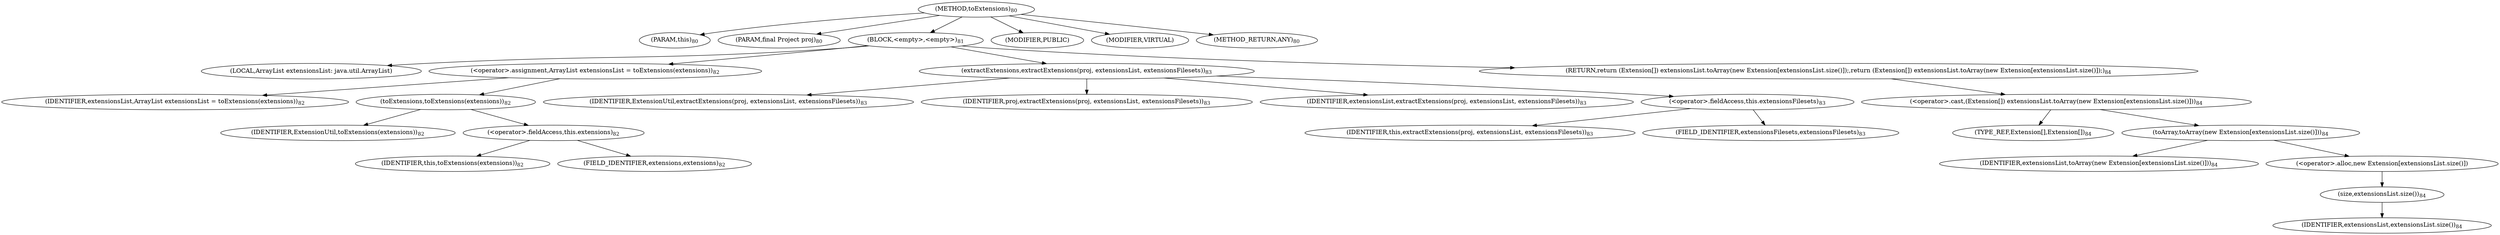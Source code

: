 digraph "toExtensions" {  
"58" [label = <(METHOD,toExtensions)<SUB>80</SUB>> ]
"59" [label = <(PARAM,this)<SUB>80</SUB>> ]
"60" [label = <(PARAM,final Project proj)<SUB>80</SUB>> ]
"61" [label = <(BLOCK,&lt;empty&gt;,&lt;empty&gt;)<SUB>81</SUB>> ]
"62" [label = <(LOCAL,ArrayList extensionsList: java.util.ArrayList)> ]
"63" [label = <(&lt;operator&gt;.assignment,ArrayList extensionsList = toExtensions(extensions))<SUB>82</SUB>> ]
"64" [label = <(IDENTIFIER,extensionsList,ArrayList extensionsList = toExtensions(extensions))<SUB>82</SUB>> ]
"65" [label = <(toExtensions,toExtensions(extensions))<SUB>82</SUB>> ]
"66" [label = <(IDENTIFIER,ExtensionUtil,toExtensions(extensions))<SUB>82</SUB>> ]
"67" [label = <(&lt;operator&gt;.fieldAccess,this.extensions)<SUB>82</SUB>> ]
"68" [label = <(IDENTIFIER,this,toExtensions(extensions))<SUB>82</SUB>> ]
"69" [label = <(FIELD_IDENTIFIER,extensions,extensions)<SUB>82</SUB>> ]
"70" [label = <(extractExtensions,extractExtensions(proj, extensionsList, extensionsFilesets))<SUB>83</SUB>> ]
"71" [label = <(IDENTIFIER,ExtensionUtil,extractExtensions(proj, extensionsList, extensionsFilesets))<SUB>83</SUB>> ]
"72" [label = <(IDENTIFIER,proj,extractExtensions(proj, extensionsList, extensionsFilesets))<SUB>83</SUB>> ]
"73" [label = <(IDENTIFIER,extensionsList,extractExtensions(proj, extensionsList, extensionsFilesets))<SUB>83</SUB>> ]
"74" [label = <(&lt;operator&gt;.fieldAccess,this.extensionsFilesets)<SUB>83</SUB>> ]
"75" [label = <(IDENTIFIER,this,extractExtensions(proj, extensionsList, extensionsFilesets))<SUB>83</SUB>> ]
"76" [label = <(FIELD_IDENTIFIER,extensionsFilesets,extensionsFilesets)<SUB>83</SUB>> ]
"77" [label = <(RETURN,return (Extension[]) extensionsList.toArray(new Extension[extensionsList.size()]);,return (Extension[]) extensionsList.toArray(new Extension[extensionsList.size()]);)<SUB>84</SUB>> ]
"78" [label = <(&lt;operator&gt;.cast,(Extension[]) extensionsList.toArray(new Extension[extensionsList.size()]))<SUB>84</SUB>> ]
"79" [label = <(TYPE_REF,Extension[],Extension[])<SUB>84</SUB>> ]
"80" [label = <(toArray,toArray(new Extension[extensionsList.size()]))<SUB>84</SUB>> ]
"81" [label = <(IDENTIFIER,extensionsList,toArray(new Extension[extensionsList.size()]))<SUB>84</SUB>> ]
"82" [label = <(&lt;operator&gt;.alloc,new Extension[extensionsList.size()])> ]
"83" [label = <(size,extensionsList.size())<SUB>84</SUB>> ]
"84" [label = <(IDENTIFIER,extensionsList,extensionsList.size())<SUB>84</SUB>> ]
"85" [label = <(MODIFIER,PUBLIC)> ]
"86" [label = <(MODIFIER,VIRTUAL)> ]
"87" [label = <(METHOD_RETURN,ANY)<SUB>80</SUB>> ]
  "58" -> "59" 
  "58" -> "60" 
  "58" -> "61" 
  "58" -> "85" 
  "58" -> "86" 
  "58" -> "87" 
  "61" -> "62" 
  "61" -> "63" 
  "61" -> "70" 
  "61" -> "77" 
  "63" -> "64" 
  "63" -> "65" 
  "65" -> "66" 
  "65" -> "67" 
  "67" -> "68" 
  "67" -> "69" 
  "70" -> "71" 
  "70" -> "72" 
  "70" -> "73" 
  "70" -> "74" 
  "74" -> "75" 
  "74" -> "76" 
  "77" -> "78" 
  "78" -> "79" 
  "78" -> "80" 
  "80" -> "81" 
  "80" -> "82" 
  "82" -> "83" 
  "83" -> "84" 
}
